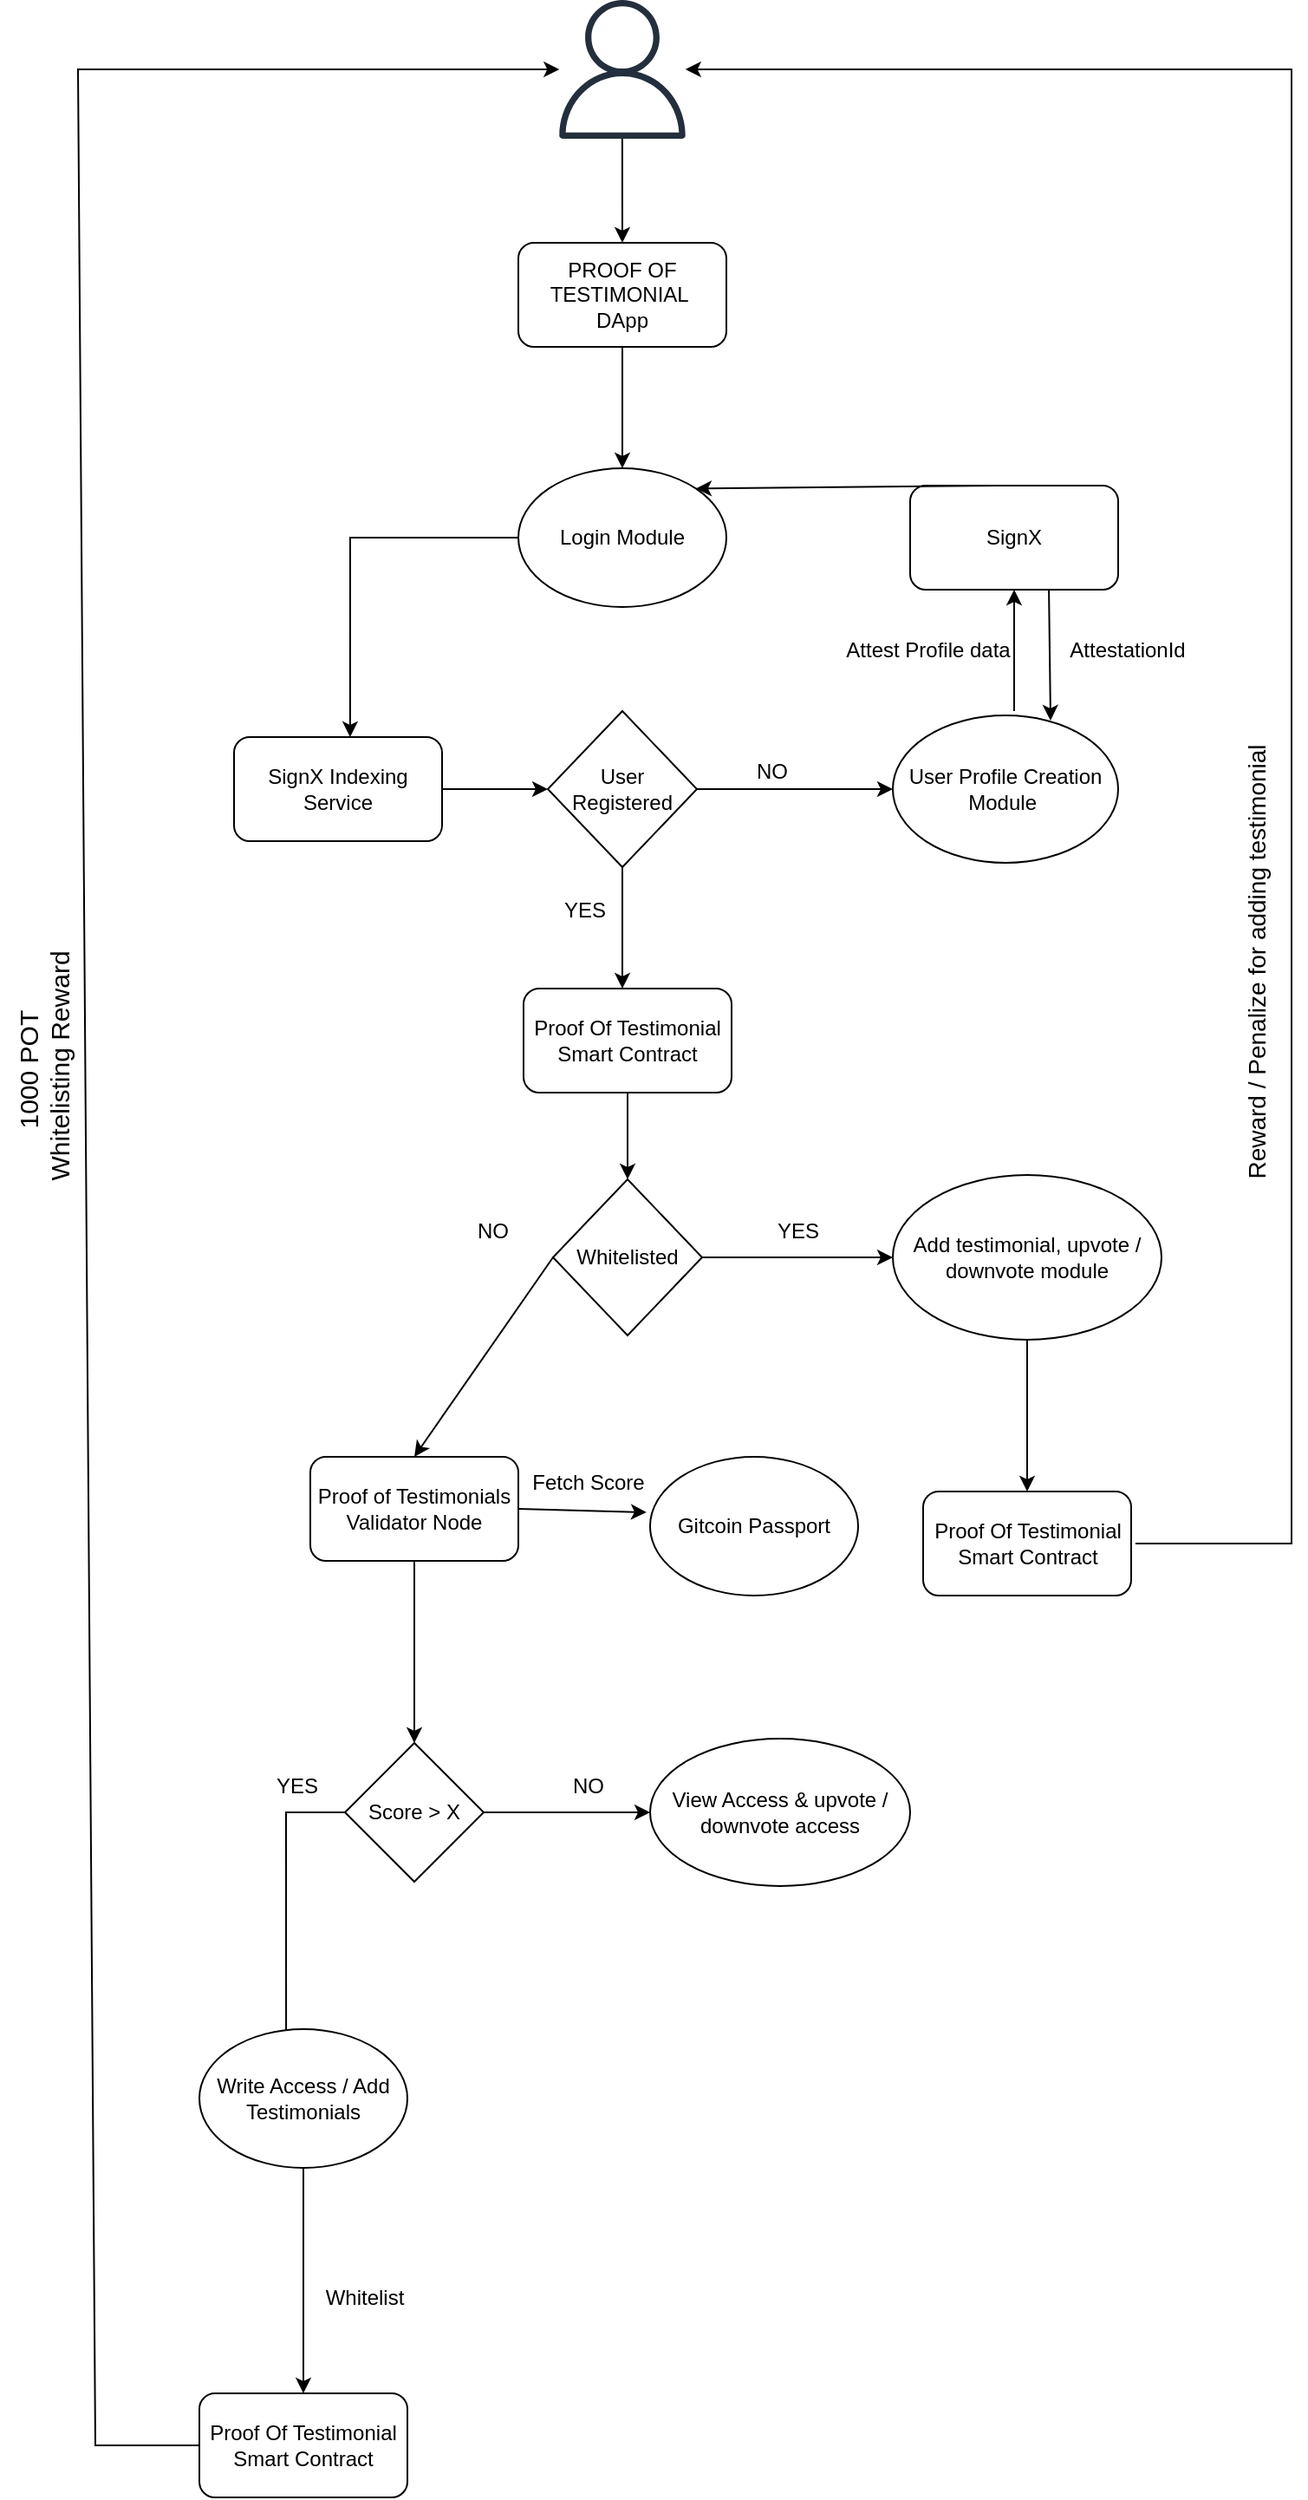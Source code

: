 <mxfile version="24.2.5" type="device">
  <diagram id="1" name="Diagram 1">
    <mxGraphModel dx="2048" dy="1943" grid="1" gridSize="10" guides="1" tooltips="1" connect="1" arrows="1" fold="1" page="1" pageScale="1" pageWidth="827" pageHeight="1169" math="0" shadow="0">
      <root>
        <mxCell id="0" />
        <mxCell id="1" parent="0" />
        <mxCell id="yNWiA3yXySDTjhjiyET4-14" value="" style="edgeStyle=orthogonalEdgeStyle;rounded=0;orthogonalLoop=1;jettySize=auto;html=1;" edge="1" parent="1" source="yNWiA3yXySDTjhjiyET4-15" target="yNWiA3yXySDTjhjiyET4-17">
          <mxGeometry relative="1" as="geometry" />
        </mxCell>
        <mxCell id="yNWiA3yXySDTjhjiyET4-15" value="" style="sketch=0;outlineConnect=0;fontColor=#232F3E;gradientColor=none;fillColor=#232F3D;strokeColor=none;dashed=0;verticalLabelPosition=bottom;verticalAlign=top;align=center;html=1;fontSize=12;fontStyle=0;aspect=fixed;pointerEvents=1;shape=mxgraph.aws4.user;" vertex="1" parent="1">
          <mxGeometry x="244" y="-110" width="80" height="80" as="geometry" />
        </mxCell>
        <mxCell id="yNWiA3yXySDTjhjiyET4-16" value="" style="edgeStyle=orthogonalEdgeStyle;rounded=0;orthogonalLoop=1;jettySize=auto;html=1;" edge="1" parent="1" source="yNWiA3yXySDTjhjiyET4-17" target="yNWiA3yXySDTjhjiyET4-19">
          <mxGeometry relative="1" as="geometry" />
        </mxCell>
        <mxCell id="yNWiA3yXySDTjhjiyET4-17" value="PROOF OF TESTIMONIAL&amp;nbsp;&lt;div&gt;DApp&lt;/div&gt;" style="rounded=1;whiteSpace=wrap;html=1;" vertex="1" parent="1">
          <mxGeometry x="224" y="30" width="120" height="60" as="geometry" />
        </mxCell>
        <mxCell id="yNWiA3yXySDTjhjiyET4-18" value="" style="edgeStyle=orthogonalEdgeStyle;rounded=0;orthogonalLoop=1;jettySize=auto;html=1;entryX=0.558;entryY=0;entryDx=0;entryDy=0;entryPerimeter=0;" edge="1" parent="1" source="yNWiA3yXySDTjhjiyET4-19" target="yNWiA3yXySDTjhjiyET4-47">
          <mxGeometry relative="1" as="geometry" />
        </mxCell>
        <mxCell id="yNWiA3yXySDTjhjiyET4-19" value="Login Module" style="ellipse;whiteSpace=wrap;html=1;" vertex="1" parent="1">
          <mxGeometry x="224" y="160" width="120" height="80" as="geometry" />
        </mxCell>
        <mxCell id="yNWiA3yXySDTjhjiyET4-20" value="" style="edgeStyle=orthogonalEdgeStyle;rounded=0;orthogonalLoop=1;jettySize=auto;html=1;" edge="1" parent="1" source="yNWiA3yXySDTjhjiyET4-22" target="yNWiA3yXySDTjhjiyET4-23">
          <mxGeometry relative="1" as="geometry" />
        </mxCell>
        <mxCell id="yNWiA3yXySDTjhjiyET4-21" value="" style="edgeStyle=orthogonalEdgeStyle;rounded=0;orthogonalLoop=1;jettySize=auto;html=1;" edge="1" parent="1" source="yNWiA3yXySDTjhjiyET4-22">
          <mxGeometry relative="1" as="geometry">
            <mxPoint x="284" y="460" as="targetPoint" />
          </mxGeometry>
        </mxCell>
        <mxCell id="yNWiA3yXySDTjhjiyET4-22" value="User Registered" style="rhombus;whiteSpace=wrap;html=1;" vertex="1" parent="1">
          <mxGeometry x="241" y="300" width="86" height="90" as="geometry" />
        </mxCell>
        <mxCell id="yNWiA3yXySDTjhjiyET4-23" value="User Profile Creation Module&amp;nbsp;" style="ellipse;whiteSpace=wrap;html=1;" vertex="1" parent="1">
          <mxGeometry x="440" y="302.5" width="130" height="85" as="geometry" />
        </mxCell>
        <mxCell id="yNWiA3yXySDTjhjiyET4-24" value="NO" style="text;html=1;align=center;verticalAlign=middle;resizable=0;points=[];autosize=1;strokeColor=none;fillColor=none;" vertex="1" parent="1">
          <mxGeometry x="350" y="320" width="40" height="30" as="geometry" />
        </mxCell>
        <mxCell id="yNWiA3yXySDTjhjiyET4-25" value="" style="edgeStyle=orthogonalEdgeStyle;rounded=0;orthogonalLoop=1;jettySize=auto;html=1;exitX=0.5;exitY=1;exitDx=0;exitDy=0;" edge="1" parent="1" source="yNWiA3yXySDTjhjiyET4-54" target="yNWiA3yXySDTjhjiyET4-30">
          <mxGeometry relative="1" as="geometry">
            <mxPoint x="164" y="810" as="sourcePoint" />
          </mxGeometry>
        </mxCell>
        <mxCell id="yNWiA3yXySDTjhjiyET4-28" value="" style="edgeStyle=orthogonalEdgeStyle;rounded=0;orthogonalLoop=1;jettySize=auto;html=1;" edge="1" parent="1" source="yNWiA3yXySDTjhjiyET4-30" target="yNWiA3yXySDTjhjiyET4-31">
          <mxGeometry relative="1" as="geometry" />
        </mxCell>
        <mxCell id="yNWiA3yXySDTjhjiyET4-29" value="" style="edgeStyle=orthogonalEdgeStyle;rounded=0;orthogonalLoop=1;jettySize=auto;html=1;entryX=0.417;entryY=0.125;entryDx=0;entryDy=0;entryPerimeter=0;" edge="1" parent="1" source="yNWiA3yXySDTjhjiyET4-30" target="yNWiA3yXySDTjhjiyET4-35">
          <mxGeometry relative="1" as="geometry">
            <mxPoint x="90" y="1050" as="targetPoint" />
            <Array as="points">
              <mxPoint x="90" y="935" />
            </Array>
          </mxGeometry>
        </mxCell>
        <mxCell id="yNWiA3yXySDTjhjiyET4-30" value="Score &amp;gt; X" style="rhombus;whiteSpace=wrap;html=1;" vertex="1" parent="1">
          <mxGeometry x="124" y="895" width="80" height="80" as="geometry" />
        </mxCell>
        <mxCell id="yNWiA3yXySDTjhjiyET4-31" value="View Access &amp;amp; upvote / downvote access" style="ellipse;whiteSpace=wrap;html=1;" vertex="1" parent="1">
          <mxGeometry x="300" y="892.5" width="150" height="85" as="geometry" />
        </mxCell>
        <mxCell id="yNWiA3yXySDTjhjiyET4-32" value="YES" style="text;html=1;align=center;verticalAlign=middle;resizable=0;points=[];autosize=1;strokeColor=none;fillColor=none;" vertex="1" parent="1">
          <mxGeometry x="237" y="400" width="50" height="30" as="geometry" />
        </mxCell>
        <mxCell id="yNWiA3yXySDTjhjiyET4-33" value="NO" style="text;html=1;align=center;verticalAlign=middle;resizable=0;points=[];autosize=1;strokeColor=none;fillColor=none;" vertex="1" parent="1">
          <mxGeometry x="244" y="905" width="40" height="30" as="geometry" />
        </mxCell>
        <mxCell id="yNWiA3yXySDTjhjiyET4-34" value="" style="edgeStyle=orthogonalEdgeStyle;rounded=0;orthogonalLoop=1;jettySize=auto;html=1;" edge="1" parent="1" source="yNWiA3yXySDTjhjiyET4-35" target="yNWiA3yXySDTjhjiyET4-37">
          <mxGeometry relative="1" as="geometry" />
        </mxCell>
        <mxCell id="yNWiA3yXySDTjhjiyET4-35" value="Write Access / Add Testimonials" style="ellipse;whiteSpace=wrap;html=1;" vertex="1" parent="1">
          <mxGeometry x="40" y="1060" width="120" height="80" as="geometry" />
        </mxCell>
        <mxCell id="yNWiA3yXySDTjhjiyET4-37" value="Proof Of Testimonial Smart Contract" style="rounded=1;whiteSpace=wrap;html=1;" vertex="1" parent="1">
          <mxGeometry x="40" y="1270" width="120" height="60" as="geometry" />
        </mxCell>
        <mxCell id="yNWiA3yXySDTjhjiyET4-42" value="YES" style="text;html=1;align=center;verticalAlign=middle;resizable=0;points=[];autosize=1;strokeColor=none;fillColor=none;" vertex="1" parent="1">
          <mxGeometry x="71" y="905" width="50" height="30" as="geometry" />
        </mxCell>
        <mxCell id="yNWiA3yXySDTjhjiyET4-43" value="SignX" style="rounded=1;whiteSpace=wrap;html=1;" vertex="1" parent="1">
          <mxGeometry x="450" y="170" width="120" height="60" as="geometry" />
        </mxCell>
        <mxCell id="yNWiA3yXySDTjhjiyET4-44" value="" style="endArrow=classic;html=1;rounded=0;entryX=0.5;entryY=1;entryDx=0;entryDy=0;" edge="1" parent="1" target="yNWiA3yXySDTjhjiyET4-43">
          <mxGeometry width="50" height="50" relative="1" as="geometry">
            <mxPoint x="510" y="300" as="sourcePoint" />
            <mxPoint x="430" y="290" as="targetPoint" />
          </mxGeometry>
        </mxCell>
        <mxCell id="yNWiA3yXySDTjhjiyET4-46" value="Attest Profile data" style="text;html=1;align=center;verticalAlign=middle;resizable=0;points=[];autosize=1;strokeColor=none;fillColor=none;" vertex="1" parent="1">
          <mxGeometry x="400" y="250" width="120" height="30" as="geometry" />
        </mxCell>
        <mxCell id="yNWiA3yXySDTjhjiyET4-47" value="SignX Indexing Service" style="rounded=1;whiteSpace=wrap;html=1;" vertex="1" parent="1">
          <mxGeometry x="60" y="315" width="120" height="60" as="geometry" />
        </mxCell>
        <mxCell id="yNWiA3yXySDTjhjiyET4-49" value="" style="endArrow=classic;html=1;rounded=0;exitX=1;exitY=0.5;exitDx=0;exitDy=0;entryX=0;entryY=0.5;entryDx=0;entryDy=0;" edge="1" parent="1" source="yNWiA3yXySDTjhjiyET4-47" target="yNWiA3yXySDTjhjiyET4-22">
          <mxGeometry width="50" height="50" relative="1" as="geometry">
            <mxPoint x="190" y="440" as="sourcePoint" />
            <mxPoint x="240" y="390" as="targetPoint" />
          </mxGeometry>
        </mxCell>
        <mxCell id="yNWiA3yXySDTjhjiyET4-50" value="" style="endArrow=classic;html=1;rounded=0;exitX=0.667;exitY=1;exitDx=0;exitDy=0;exitPerimeter=0;entryX=0.7;entryY=0.035;entryDx=0;entryDy=0;entryPerimeter=0;" edge="1" parent="1" source="yNWiA3yXySDTjhjiyET4-43" target="yNWiA3yXySDTjhjiyET4-23">
          <mxGeometry width="50" height="50" relative="1" as="geometry">
            <mxPoint x="380" y="290" as="sourcePoint" />
            <mxPoint x="430" y="240" as="targetPoint" />
          </mxGeometry>
        </mxCell>
        <mxCell id="yNWiA3yXySDTjhjiyET4-51" value="AttestationId" style="text;html=1;align=center;verticalAlign=middle;resizable=0;points=[];autosize=1;strokeColor=none;fillColor=none;" vertex="1" parent="1">
          <mxGeometry x="530" y="250" width="90" height="30" as="geometry" />
        </mxCell>
        <mxCell id="yNWiA3yXySDTjhjiyET4-53" value="" style="endArrow=classic;html=1;rounded=0;entryX=1;entryY=0;entryDx=0;entryDy=0;" edge="1" parent="1" target="yNWiA3yXySDTjhjiyET4-19">
          <mxGeometry width="50" height="50" relative="1" as="geometry">
            <mxPoint x="500" y="170" as="sourcePoint" />
            <mxPoint x="550" y="120" as="targetPoint" />
          </mxGeometry>
        </mxCell>
        <mxCell id="yNWiA3yXySDTjhjiyET4-54" value="Proof of Testimonials&lt;div&gt;Validator Node&lt;/div&gt;" style="rounded=1;whiteSpace=wrap;html=1;" vertex="1" parent="1">
          <mxGeometry x="104" y="730" width="120" height="60" as="geometry" />
        </mxCell>
        <mxCell id="yNWiA3yXySDTjhjiyET4-55" value="Gitcoin Passport" style="ellipse;whiteSpace=wrap;html=1;" vertex="1" parent="1">
          <mxGeometry x="300" y="730" width="120" height="80" as="geometry" />
        </mxCell>
        <mxCell id="yNWiA3yXySDTjhjiyET4-56" value="" style="endArrow=classic;html=1;rounded=0;exitX=1;exitY=0.5;exitDx=0;exitDy=0;entryX=-0.017;entryY=0.4;entryDx=0;entryDy=0;entryPerimeter=0;" edge="1" parent="1" source="yNWiA3yXySDTjhjiyET4-54" target="yNWiA3yXySDTjhjiyET4-55">
          <mxGeometry width="50" height="50" relative="1" as="geometry">
            <mxPoint x="240" y="780" as="sourcePoint" />
            <mxPoint x="290" y="760" as="targetPoint" />
          </mxGeometry>
        </mxCell>
        <mxCell id="yNWiA3yXySDTjhjiyET4-58" value="Fetch Score" style="text;html=1;align=center;verticalAlign=middle;resizable=0;points=[];autosize=1;strokeColor=none;fillColor=none;" vertex="1" parent="1">
          <mxGeometry x="219" y="730" width="90" height="30" as="geometry" />
        </mxCell>
        <mxCell id="yNWiA3yXySDTjhjiyET4-59" value="Whitelist" style="text;html=1;align=center;verticalAlign=middle;resizable=0;points=[];autosize=1;strokeColor=none;fillColor=none;" vertex="1" parent="1">
          <mxGeometry x="100" y="1200" width="70" height="30" as="geometry" />
        </mxCell>
        <mxCell id="yNWiA3yXySDTjhjiyET4-61" value="&lt;font style=&quot;font-size: 15px;&quot;&gt;1000 POT&amp;nbsp;&lt;/font&gt;&lt;div style=&quot;font-size: 15px;&quot;&gt;&lt;font style=&quot;font-size: 15px;&quot;&gt;Whitelisting Reward&lt;/font&gt;&lt;/div&gt;" style="text;html=1;align=center;verticalAlign=middle;resizable=0;points=[];autosize=1;strokeColor=none;fillColor=none;rotation=-90;" vertex="1" parent="1">
          <mxGeometry x="-130" y="480" width="160" height="50" as="geometry" />
        </mxCell>
        <mxCell id="yNWiA3yXySDTjhjiyET4-64" value="Whitelisted" style="rhombus;whiteSpace=wrap;html=1;" vertex="1" parent="1">
          <mxGeometry x="244" y="570" width="86" height="90" as="geometry" />
        </mxCell>
        <mxCell id="yNWiA3yXySDTjhjiyET4-65" value="" style="endArrow=classic;html=1;rounded=0;exitX=0;exitY=0.5;exitDx=0;exitDy=0;entryX=0.5;entryY=0;entryDx=0;entryDy=0;" edge="1" parent="1" source="yNWiA3yXySDTjhjiyET4-64" target="yNWiA3yXySDTjhjiyET4-54">
          <mxGeometry width="50" height="50" relative="1" as="geometry">
            <mxPoint x="150" y="600" as="sourcePoint" />
            <mxPoint x="170" y="615" as="targetPoint" />
          </mxGeometry>
        </mxCell>
        <mxCell id="yNWiA3yXySDTjhjiyET4-66" value="NO" style="text;html=1;align=center;verticalAlign=middle;resizable=0;points=[];autosize=1;strokeColor=none;fillColor=none;" vertex="1" parent="1">
          <mxGeometry x="189" y="585" width="40" height="30" as="geometry" />
        </mxCell>
        <mxCell id="yNWiA3yXySDTjhjiyET4-69" value="" style="edgeStyle=orthogonalEdgeStyle;rounded=0;orthogonalLoop=1;jettySize=auto;html=1;" edge="1" parent="1" source="yNWiA3yXySDTjhjiyET4-68" target="yNWiA3yXySDTjhjiyET4-64">
          <mxGeometry relative="1" as="geometry" />
        </mxCell>
        <mxCell id="yNWiA3yXySDTjhjiyET4-68" value="Proof Of Testimonial Smart Contract" style="rounded=1;whiteSpace=wrap;html=1;" vertex="1" parent="1">
          <mxGeometry x="227" y="460" width="120" height="60" as="geometry" />
        </mxCell>
        <mxCell id="yNWiA3yXySDTjhjiyET4-70" value="" style="endArrow=classic;html=1;rounded=0;exitX=1;exitY=0.5;exitDx=0;exitDy=0;" edge="1" parent="1" source="yNWiA3yXySDTjhjiyET4-64">
          <mxGeometry width="50" height="50" relative="1" as="geometry">
            <mxPoint x="380" y="630" as="sourcePoint" />
            <mxPoint x="440" y="615" as="targetPoint" />
          </mxGeometry>
        </mxCell>
        <mxCell id="yNWiA3yXySDTjhjiyET4-71" value="YES" style="text;html=1;align=center;verticalAlign=middle;resizable=0;points=[];autosize=1;strokeColor=none;fillColor=none;" vertex="1" parent="1">
          <mxGeometry x="360" y="585" width="50" height="30" as="geometry" />
        </mxCell>
        <mxCell id="yNWiA3yXySDTjhjiyET4-74" value="" style="edgeStyle=orthogonalEdgeStyle;rounded=0;orthogonalLoop=1;jettySize=auto;html=1;" edge="1" parent="1" source="yNWiA3yXySDTjhjiyET4-72" target="yNWiA3yXySDTjhjiyET4-73">
          <mxGeometry relative="1" as="geometry" />
        </mxCell>
        <mxCell id="yNWiA3yXySDTjhjiyET4-72" value="Add testimonial, upvote / downvote module" style="ellipse;whiteSpace=wrap;html=1;" vertex="1" parent="1">
          <mxGeometry x="440" y="567.5" width="155" height="95" as="geometry" />
        </mxCell>
        <mxCell id="yNWiA3yXySDTjhjiyET4-73" value="Proof Of Testimonial Smart Contract" style="rounded=1;whiteSpace=wrap;html=1;" vertex="1" parent="1">
          <mxGeometry x="457.5" y="750" width="120" height="60" as="geometry" />
        </mxCell>
        <mxCell id="yNWiA3yXySDTjhjiyET4-75" value="" style="endArrow=classic;html=1;rounded=0;" edge="1" parent="1" target="yNWiA3yXySDTjhjiyET4-15">
          <mxGeometry width="50" height="50" relative="1" as="geometry">
            <mxPoint x="580" y="780" as="sourcePoint" />
            <mxPoint x="660" y="-120" as="targetPoint" />
            <Array as="points">
              <mxPoint x="670" y="780" />
              <mxPoint x="670" y="-70" />
            </Array>
          </mxGeometry>
        </mxCell>
        <mxCell id="yNWiA3yXySDTjhjiyET4-76" value="&lt;font style=&quot;font-size: 14px;&quot;&gt;Reward / Penalize for adding testimonial&lt;/font&gt;" style="text;html=1;align=center;verticalAlign=middle;resizable=0;points=[];autosize=1;strokeColor=none;fillColor=none;rotation=-90;" vertex="1" parent="1">
          <mxGeometry x="515" y="430" width="270" height="30" as="geometry" />
        </mxCell>
        <mxCell id="yNWiA3yXySDTjhjiyET4-85" value="" style="endArrow=classic;html=1;rounded=0;exitX=0;exitY=0.5;exitDx=0;exitDy=0;" edge="1" parent="1" source="yNWiA3yXySDTjhjiyET4-37" target="yNWiA3yXySDTjhjiyET4-15">
          <mxGeometry width="50" height="50" relative="1" as="geometry">
            <mxPoint x="-100" y="1320" as="sourcePoint" />
            <mxPoint x="-20" y="-80" as="targetPoint" />
            <Array as="points">
              <mxPoint x="-20" y="1300" />
              <mxPoint x="-30" y="-70" />
            </Array>
          </mxGeometry>
        </mxCell>
      </root>
    </mxGraphModel>
  </diagram>
</mxfile>
